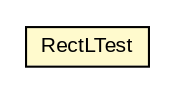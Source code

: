 #!/usr/local/bin/dot
#
# Class diagram 
# Generated by UMLGraph version R5_6-24-gf6e263 (http://www.umlgraph.org/)
#

digraph G {
	edge [fontname="arial",fontsize=10,labelfontname="arial",labelfontsize=10];
	node [fontname="arial",fontsize=10,shape=plaintext];
	nodesep=0.25;
	ranksep=0.5;
	// org.osmdroid.util.RectLTest
	c237062 [label=<<table title="org.osmdroid.util.RectLTest" border="0" cellborder="1" cellspacing="0" cellpadding="2" port="p" bgcolor="lemonChiffon" href="./RectLTest.html">
		<tr><td><table border="0" cellspacing="0" cellpadding="1">
<tr><td align="center" balign="center"> RectLTest </td></tr>
		</table></td></tr>
		</table>>, URL="./RectLTest.html", fontname="arial", fontcolor="black", fontsize=10.0];
}

